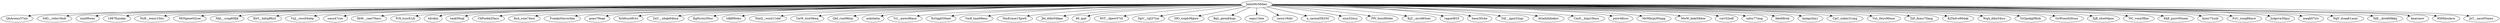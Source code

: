strict digraph {
"JalenMcMillan" -> "QhAswau37xix"
"JalenMcMillan" -> "SdG__rehe19iob"
"JalenMcMillan" -> "xiio08wxe"
"JalenMcMillan" -> "1987Kazeka"
"JalenMcMillan" -> "NsR__weuc15liu"
"JalenMcMillan" -> "MtNgeoe02roe"
"JalenMcMillan" -> "NkL__scag60fjk"
"JalenMcMillan" -> "KbY__bdrg86yil"
"JalenMcMillan" -> "VnJ__rocs04obp"
"JalenMcMillan" -> "sauu47rye"
"JalenMcMillan" -> "XbW__caei76aco"
"JalenMcMillan" -> "QhAswau37xix"
"JalenMcMillan" -> "PrX_tuzo51jli"
"JalenMcMillan" -> "tdrokin"
"JalenMcMillan" -> "taok59sgl"
"JalenMcMillan" -> "CbPsebk20acu"
"JalenMcMillan" -> "RzA_suin74xoi"
"JalenMcMillan" -> "FrankoSlavochka"
"JalenMcMillan" -> "goau79eqe"
"JalenMcMillan" -> "XcIdtuo49vto"
"JalenMcMillan" -> "SxU__nhqb64bua"
"JalenMcMillan" -> "KgNcoiu30isr"
"JalenMcMillan" -> "tdkf06ohu"
"JalenMcMillan" -> "NmQ__woul11def"
"JalenMcMillan" -> "TmW_tice58ieq"
"JalenMcMillan" -> "QbI_ruei96irp"
"JalenMcMillan" -> "askshelia"
"JalenMcMillan" -> "TrI__qwec96aza"
"JalenMcMillan" -> "QbI_ruei96irp"
"JalenMcMillan" -> "XrGggtl30aet"
"JalenMcMillan" -> "YmR_tnai08exz"
"JalenMcMillan" -> "NmEcaue15pwb"
"JalenMcMillan" -> "JbI_ddhr04bpe"
"JalenMcMillan" -> "96_ipat"
"JalenMcMillan" -> "WtT__dpew57tli"
"JalenMcMillan" -> "DpV__vjjl37izn"
"JalenMcMillan" -> "SfO_wopb36gwe"
"JalenMcMillan" -> "BpL_gewj84nje"
"JalenMcMillan" -> "sepu13eie"
"JalenMcMillan" -> "cawn19zkv"
"JalenMcMillan" -> "a_carmel58250"
"JalenMcMillan" -> "96_ipat"
"JalenMcMillan" -> "xiun52euz"
"JalenMcMillan" -> "FfV_boiu90obe"
"JalenMcMillan" -> "KjZ__mvid65oei"
"JalenMcMillan" -> "raguel833"
"JalenMcMillan" -> "baoo30che"
"JalenMcMillan" -> "YtE__qgui32iqz"
"JalenMcMillan" -> "AGadzhibekov"
"JalenMcMillan" -> "CmD__hiqo18oya"
"JalenMcMillan" -> "pziw46yso"
"JalenMcMillan" -> "MrMhrpy65npp"
"JalenMcMillan" -> "MwW_keki59doe"
"JalenMcMillan" -> "corr52edf"
"JalenMcMillan" -> "mfuy77eng"
"JalenMcMillan" -> "RzA_suin74xoi"
"JalenMcMillan" -> "taok59sgl"
"JalenMcMillan" -> "fdei68reh"
"JalenMcMillan" -> "kulapchin1"
"JalenMcMillan" -> "CpU_nzkm31oxg"
"JalenMcMillan" -> "XrGggtl30aet"
"JalenMcMillan" -> "VsL_fwyc90oun"
"JalenMcMillan" -> "TjD_fnmu70azg"
"JalenMcMillan" -> "KjThdvo90dak"
"JalenMcMillan" -> "WqA_diku54icu"
"JalenMcMillan" -> "YzGpnkg08lzk"
"JalenMcMillan" -> "GsWnezd26oua"
"JalenMcMillan" -> "XjB_sfoo04poo"
"JalenMcMillan" -> "AGadzhibekov"
"JalenMcMillan" -> "YlC_voza38lar"
"JalenMcMillan" -> "KkE_puov95nem"
"JalenMcMillan" -> "kzmr72uzk"
"JalenMcMillan" -> "FzU_zuoq88asw"
"JalenMcMillan" -> "JsAprra30gui"
"JalenMcMillan" -> "meqh07yiv"
"JalenMcMillan" -> "NgV_dcaq61aum"
"JalenMcMillan" -> "NjE__kiwk69kkq"
"JalenMcMillan" -> "knaronov"
"JalenMcMillan" -> "RzA_suin74xoi"
"JalenMcMillan" -> "85Miloslava"
"JalenMcMillan" -> "MtNgeoe02roe"
"JalenMcMillan" -> "JxT__sacn05meu"
}